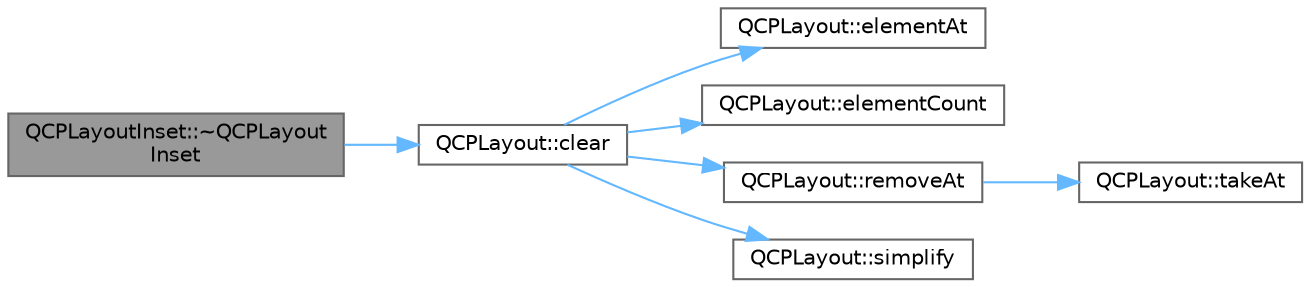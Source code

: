 digraph "QCPLayoutInset::~QCPLayoutInset"
{
 // LATEX_PDF_SIZE
  bgcolor="transparent";
  edge [fontname=Helvetica,fontsize=10,labelfontname=Helvetica,labelfontsize=10];
  node [fontname=Helvetica,fontsize=10,shape=box,height=0.2,width=0.4];
  rankdir="LR";
  Node1 [label="QCPLayoutInset::~QCPLayout\lInset",height=0.2,width=0.4,color="gray40", fillcolor="grey60", style="filled", fontcolor="black",tooltip=" "];
  Node1 -> Node2 [color="steelblue1",style="solid"];
  Node2 [label="QCPLayout::clear",height=0.2,width=0.4,color="grey40", fillcolor="white", style="filled",URL="$class_q_c_p_layout.html#a02883bdf2769b5b227f0232dba1ac4ee",tooltip=" "];
  Node2 -> Node3 [color="steelblue1",style="solid"];
  Node3 [label="QCPLayout::elementAt",height=0.2,width=0.4,color="grey40", fillcolor="white", style="filled",URL="$class_q_c_p_layout.html#afa73ca7d859f8a3ee5c73c9b353d2a56",tooltip=" "];
  Node2 -> Node4 [color="steelblue1",style="solid"];
  Node4 [label="QCPLayout::elementCount",height=0.2,width=0.4,color="grey40", fillcolor="white", style="filled",URL="$class_q_c_p_layout.html#a39d3e9ef5d9b82ab1885ba1cb9597e56",tooltip=" "];
  Node2 -> Node5 [color="steelblue1",style="solid"];
  Node5 [label="QCPLayout::removeAt",height=0.2,width=0.4,color="grey40", fillcolor="white", style="filled",URL="$class_q_c_p_layout.html#a2403f684fee3ce47132faaeed00bb066",tooltip=" "];
  Node5 -> Node6 [color="steelblue1",style="solid"];
  Node6 [label="QCPLayout::takeAt",height=0.2,width=0.4,color="grey40", fillcolor="white", style="filled",URL="$class_q_c_p_layout.html#a5a79621fa0a6eabb8b520cfc04fb601a",tooltip=" "];
  Node2 -> Node7 [color="steelblue1",style="solid"];
  Node7 [label="QCPLayout::simplify",height=0.2,width=0.4,color="grey40", fillcolor="white", style="filled",URL="$class_q_c_p_layout.html#a41e6ac049143866e8f8b4964efab01b2",tooltip=" "];
}
